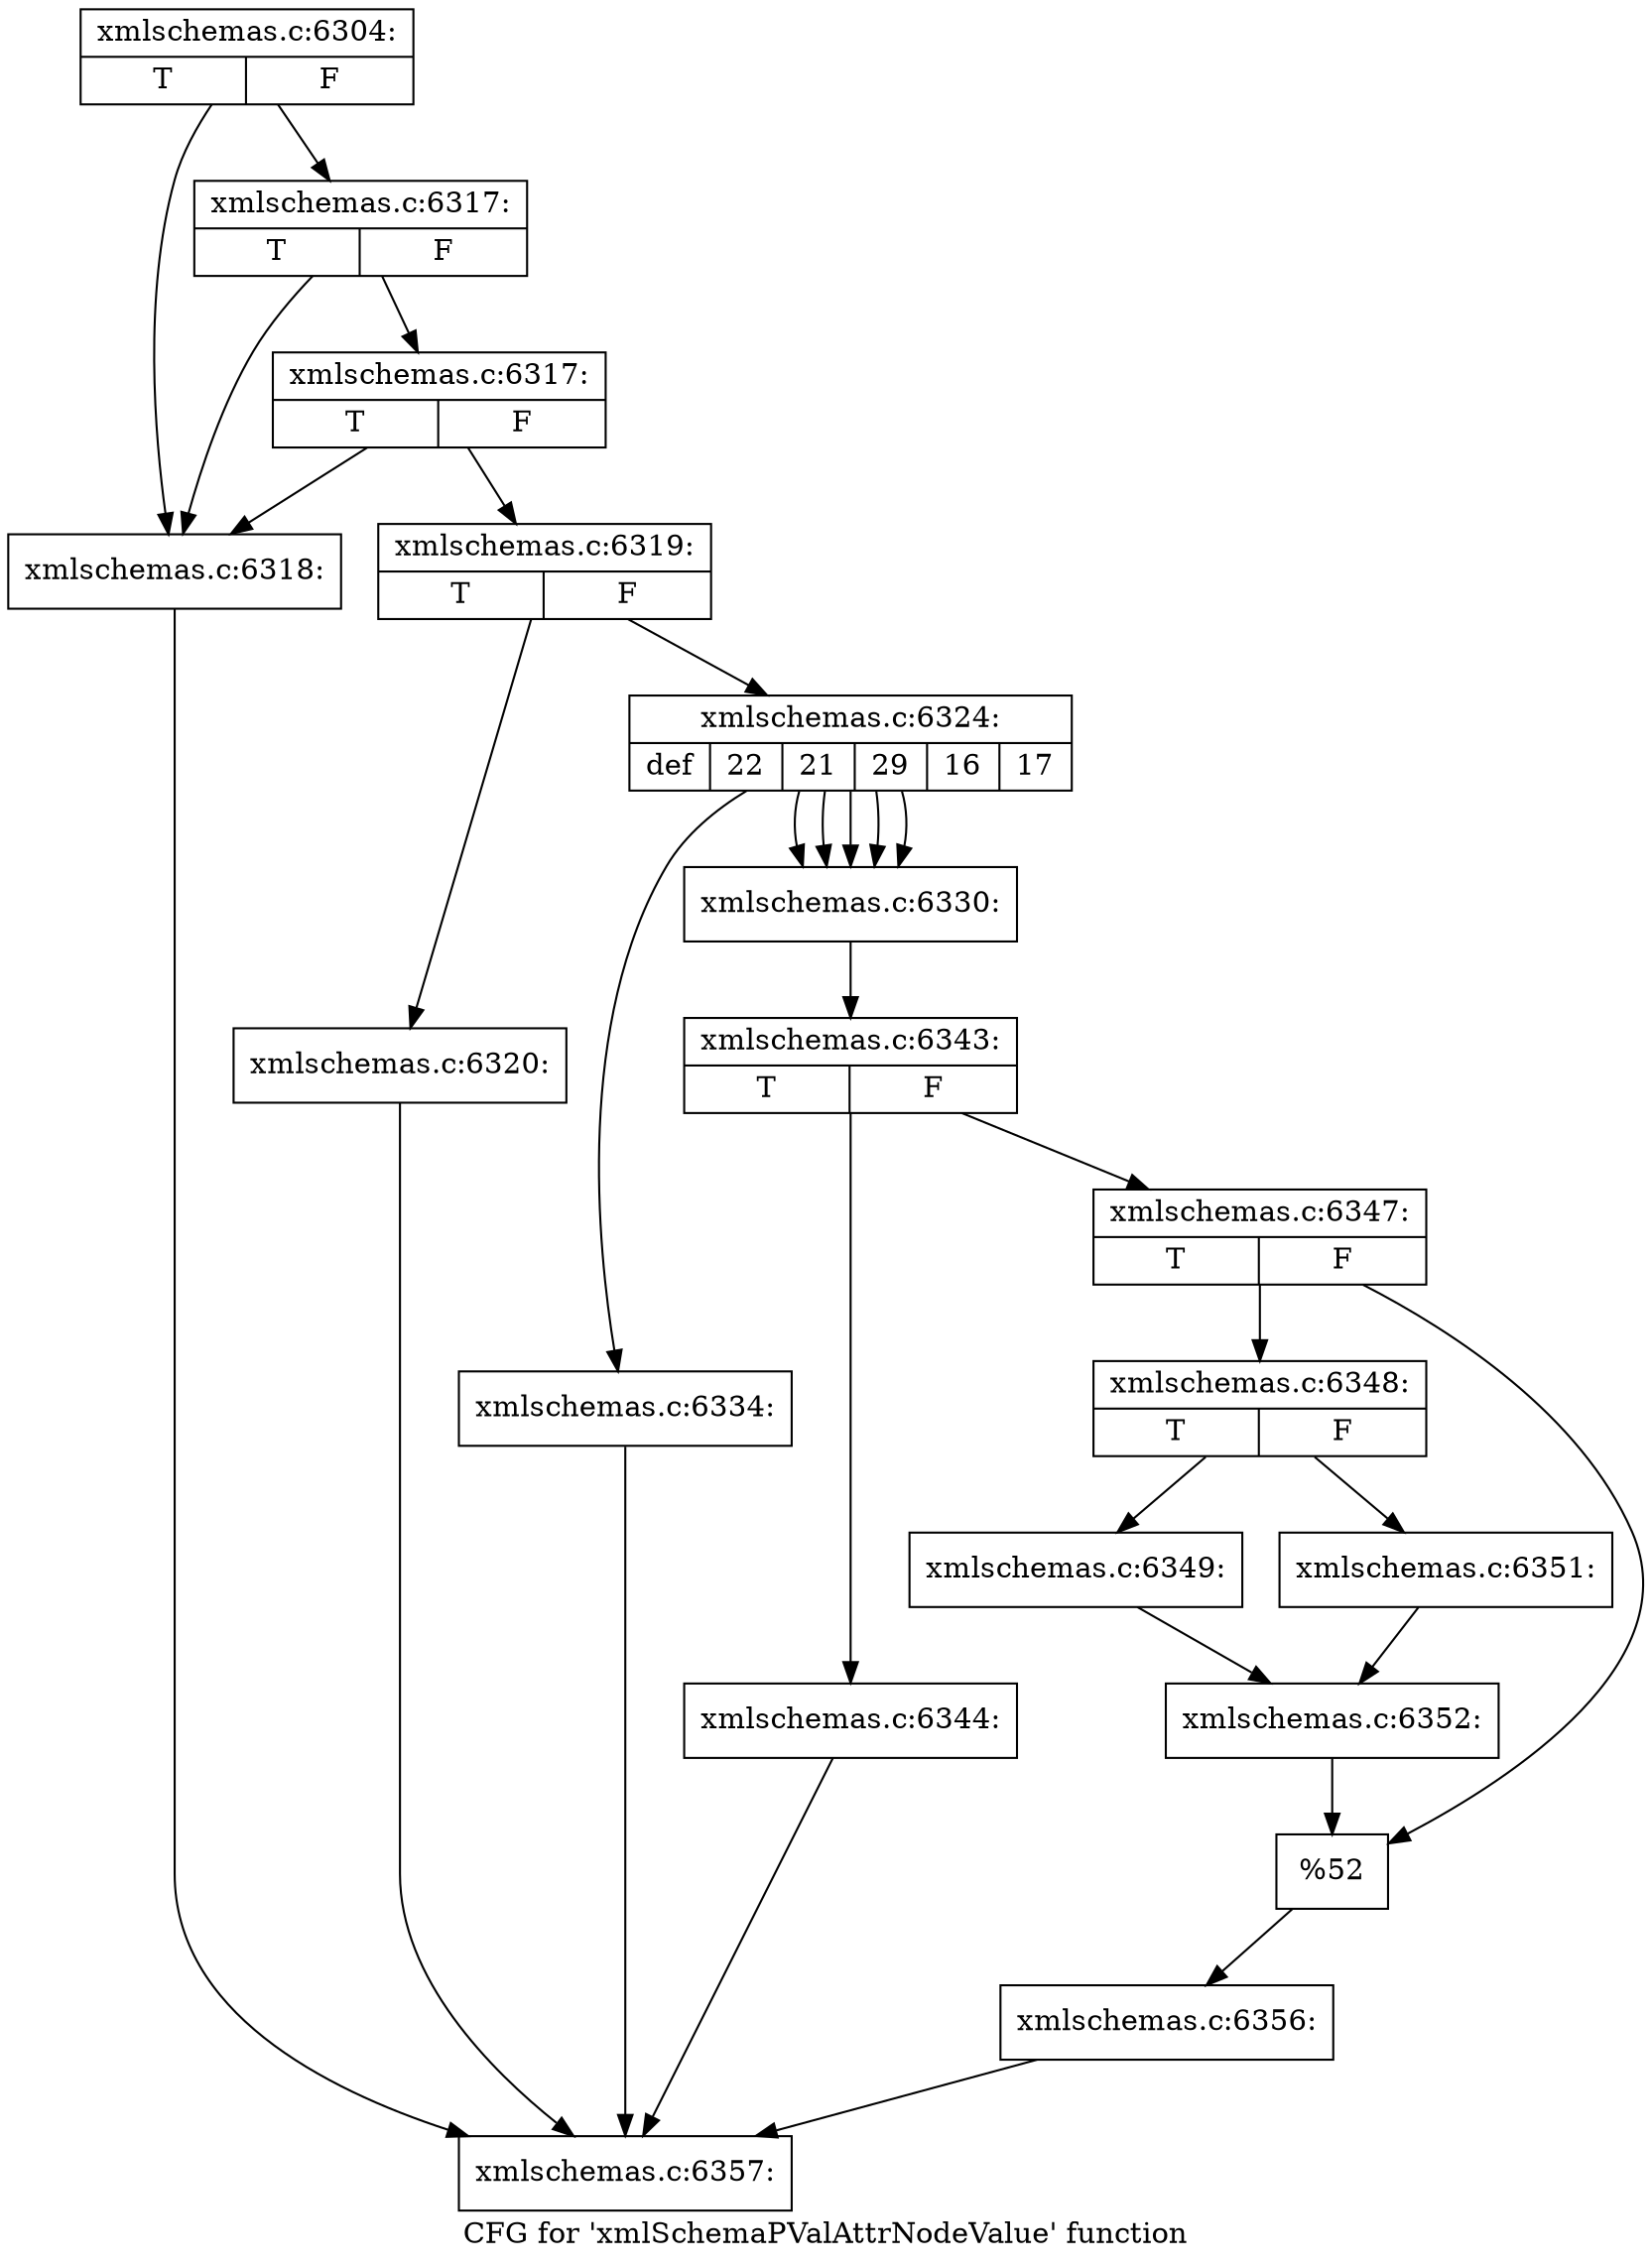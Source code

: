 digraph "CFG for 'xmlSchemaPValAttrNodeValue' function" {
	label="CFG for 'xmlSchemaPValAttrNodeValue' function";

	Node0x55d025e18b70 [shape=record,label="{xmlschemas.c:6304:|{<s0>T|<s1>F}}"];
	Node0x55d025e18b70 -> Node0x55d025dd52b0;
	Node0x55d025e18b70 -> Node0x55d025dd53d0;
	Node0x55d025dd53d0 [shape=record,label="{xmlschemas.c:6317:|{<s0>T|<s1>F}}"];
	Node0x55d025dd53d0 -> Node0x55d025dd52b0;
	Node0x55d025dd53d0 -> Node0x55d025dd5350;
	Node0x55d025dd5350 [shape=record,label="{xmlschemas.c:6317:|{<s0>T|<s1>F}}"];
	Node0x55d025dd5350 -> Node0x55d025dd52b0;
	Node0x55d025dd5350 -> Node0x55d025dd5300;
	Node0x55d025dd52b0 [shape=record,label="{xmlschemas.c:6318:}"];
	Node0x55d025dd52b0 -> Node0x55d025e18bc0;
	Node0x55d025dd5300 [shape=record,label="{xmlschemas.c:6319:|{<s0>T|<s1>F}}"];
	Node0x55d025dd5300 -> Node0x55d025dd5cf0;
	Node0x55d025dd5300 -> Node0x55d025dd5d40;
	Node0x55d025dd5cf0 [shape=record,label="{xmlschemas.c:6320:}"];
	Node0x55d025dd5cf0 -> Node0x55d025e18bc0;
	Node0x55d025dd5d40 [shape=record,label="{xmlschemas.c:6324:|{<s0>def|<s1>22|<s2>21|<s3>29|<s4>16|<s5>17}}"];
	Node0x55d025dd5d40 -> Node0x55d025dd6970;
	Node0x55d025dd5d40 -> Node0x55d025dd6cb0;
	Node0x55d025dd5d40 -> Node0x55d025dd6cb0;
	Node0x55d025dd5d40 -> Node0x55d025dd6cb0;
	Node0x55d025dd5d40 -> Node0x55d025dd6cb0;
	Node0x55d025dd5d40 -> Node0x55d025dd6cb0;
	Node0x55d025dd6cb0 [shape=record,label="{xmlschemas.c:6330:}"];
	Node0x55d025dd6cb0 -> Node0x55d025dd6800;
	Node0x55d025dd6970 [shape=record,label="{xmlschemas.c:6334:}"];
	Node0x55d025dd6970 -> Node0x55d025e18bc0;
	Node0x55d025dd6800 [shape=record,label="{xmlschemas.c:6343:|{<s0>T|<s1>F}}"];
	Node0x55d025dd6800 -> Node0x55d025dd8120;
	Node0x55d025dd6800 -> Node0x55d025dd81c0;
	Node0x55d025dd8120 [shape=record,label="{xmlschemas.c:6344:}"];
	Node0x55d025dd8120 -> Node0x55d025e18bc0;
	Node0x55d025dd81c0 [shape=record,label="{xmlschemas.c:6347:|{<s0>T|<s1>F}}"];
	Node0x55d025dd81c0 -> Node0x55d025f34210;
	Node0x55d025dd81c0 -> Node0x55d025f34260;
	Node0x55d025f34210 [shape=record,label="{xmlschemas.c:6348:|{<s0>T|<s1>F}}"];
	Node0x55d025f34210 -> Node0x55d025f34620;
	Node0x55d025f34210 -> Node0x55d025f346c0;
	Node0x55d025f34620 [shape=record,label="{xmlschemas.c:6349:}"];
	Node0x55d025f34620 -> Node0x55d025f34670;
	Node0x55d025f346c0 [shape=record,label="{xmlschemas.c:6351:}"];
	Node0x55d025f346c0 -> Node0x55d025f34670;
	Node0x55d025f34670 [shape=record,label="{xmlschemas.c:6352:}"];
	Node0x55d025f34670 -> Node0x55d025f34260;
	Node0x55d025f34260 [shape=record,label="{%52}"];
	Node0x55d025f34260 -> Node0x55d025dd8170;
	Node0x55d025dd8170 [shape=record,label="{xmlschemas.c:6356:}"];
	Node0x55d025dd8170 -> Node0x55d025e18bc0;
	Node0x55d025e18bc0 [shape=record,label="{xmlschemas.c:6357:}"];
}
